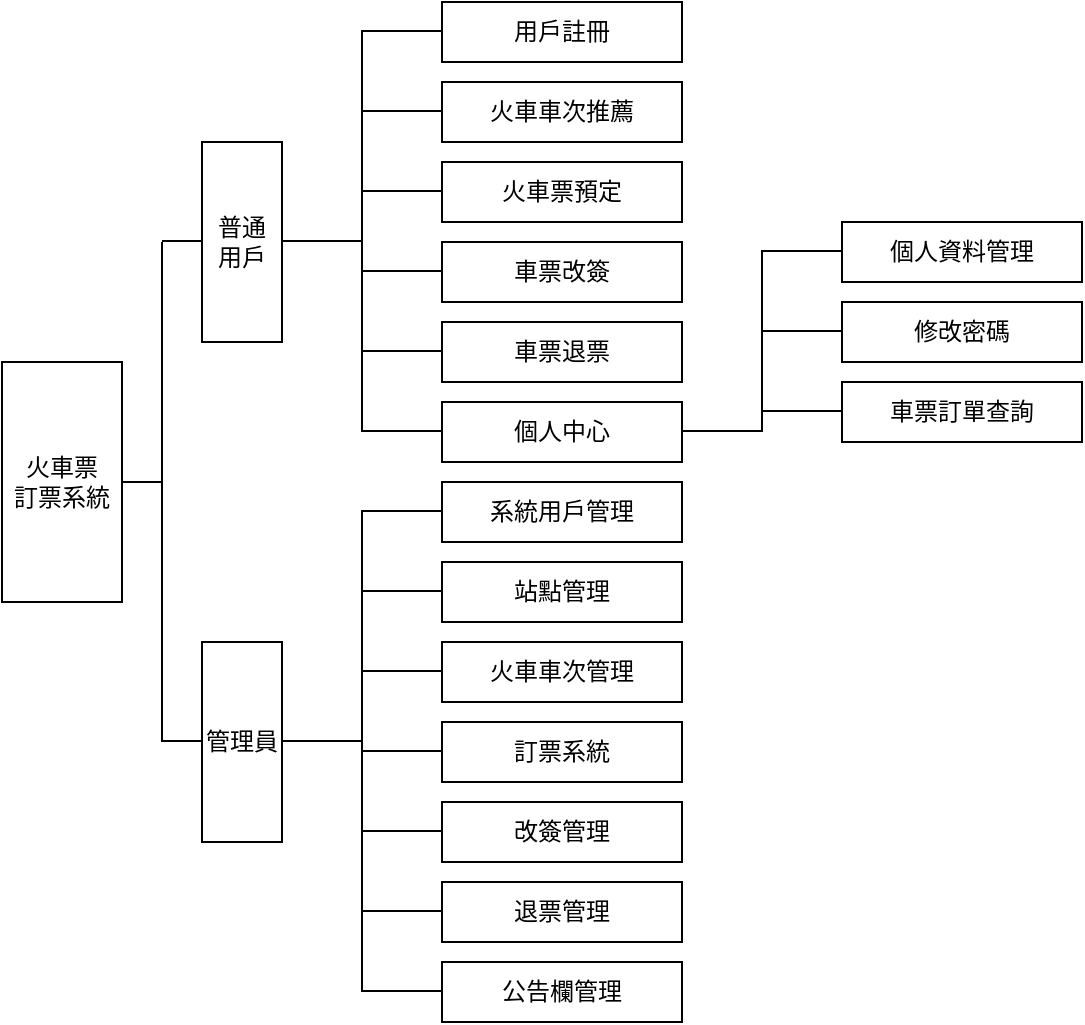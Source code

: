 <mxfile version="22.1.16" type="github">
  <diagram name="第 1 页" id="xI6E-1vBhjNvRzEAFzbU">
    <mxGraphModel dx="1050" dy="522" grid="1" gridSize="10" guides="1" tooltips="1" connect="1" arrows="1" fold="1" page="1" pageScale="1" pageWidth="827" pageHeight="1169" math="0" shadow="0">
      <root>
        <mxCell id="0" />
        <mxCell id="1" parent="0" />
        <mxCell id="NX59sS2BTYS4r-8h-B-R-1" value="用戶註冊" style="rounded=0;whiteSpace=wrap;html=1;" vertex="1" parent="1">
          <mxGeometry x="360" y="20" width="120" height="30" as="geometry" />
        </mxCell>
        <mxCell id="NX59sS2BTYS4r-8h-B-R-2" value="火車車次推薦" style="rounded=0;whiteSpace=wrap;html=1;" vertex="1" parent="1">
          <mxGeometry x="360" y="60" width="120" height="30" as="geometry" />
        </mxCell>
        <mxCell id="NX59sS2BTYS4r-8h-B-R-3" value="退票管理" style="rounded=0;whiteSpace=wrap;html=1;" vertex="1" parent="1">
          <mxGeometry x="360" y="460" width="120" height="30" as="geometry" />
        </mxCell>
        <mxCell id="NX59sS2BTYS4r-8h-B-R-4" value="車票改簽" style="rounded=0;whiteSpace=wrap;html=1;" vertex="1" parent="1">
          <mxGeometry x="360" y="140" width="120" height="30" as="geometry" />
        </mxCell>
        <mxCell id="NX59sS2BTYS4r-8h-B-R-5" value="火車票預定" style="rounded=0;whiteSpace=wrap;html=1;" vertex="1" parent="1">
          <mxGeometry x="360" y="100" width="120" height="30" as="geometry" />
        </mxCell>
        <mxCell id="NX59sS2BTYS4r-8h-B-R-6" value="車票退票" style="rounded=0;whiteSpace=wrap;html=1;" vertex="1" parent="1">
          <mxGeometry x="360" y="180" width="120" height="30" as="geometry" />
        </mxCell>
        <mxCell id="NX59sS2BTYS4r-8h-B-R-7" value="個人中心" style="rounded=0;whiteSpace=wrap;html=1;" vertex="1" parent="1">
          <mxGeometry x="360" y="220" width="120" height="30" as="geometry" />
        </mxCell>
        <mxCell id="NX59sS2BTYS4r-8h-B-R-8" value="系統用戶管理" style="rounded=0;whiteSpace=wrap;html=1;" vertex="1" parent="1">
          <mxGeometry x="360" y="260" width="120" height="30" as="geometry" />
        </mxCell>
        <mxCell id="NX59sS2BTYS4r-8h-B-R-9" value="站點管理" style="rounded=0;whiteSpace=wrap;html=1;" vertex="1" parent="1">
          <mxGeometry x="360" y="300" width="120" height="30" as="geometry" />
        </mxCell>
        <mxCell id="NX59sS2BTYS4r-8h-B-R-10" value="改簽管理" style="rounded=0;whiteSpace=wrap;html=1;" vertex="1" parent="1">
          <mxGeometry x="360" y="420" width="120" height="30" as="geometry" />
        </mxCell>
        <mxCell id="NX59sS2BTYS4r-8h-B-R-11" value="火車車次管理" style="rounded=0;whiteSpace=wrap;html=1;" vertex="1" parent="1">
          <mxGeometry x="360" y="340" width="120" height="30" as="geometry" />
        </mxCell>
        <mxCell id="NX59sS2BTYS4r-8h-B-R-12" value="訂票系統" style="rounded=0;whiteSpace=wrap;html=1;" vertex="1" parent="1">
          <mxGeometry x="360" y="380" width="120" height="30" as="geometry" />
        </mxCell>
        <mxCell id="NX59sS2BTYS4r-8h-B-R-14" value="公告欄管理" style="rounded=0;whiteSpace=wrap;html=1;" vertex="1" parent="1">
          <mxGeometry x="360" y="500" width="120" height="30" as="geometry" />
        </mxCell>
        <mxCell id="NX59sS2BTYS4r-8h-B-R-15" value="修改密碼" style="rounded=0;whiteSpace=wrap;html=1;" vertex="1" parent="1">
          <mxGeometry x="560" y="170" width="120" height="30" as="geometry" />
        </mxCell>
        <mxCell id="NX59sS2BTYS4r-8h-B-R-16" value="個人資料管理" style="rounded=0;whiteSpace=wrap;html=1;" vertex="1" parent="1">
          <mxGeometry x="560" y="130" width="120" height="30" as="geometry" />
        </mxCell>
        <mxCell id="NX59sS2BTYS4r-8h-B-R-17" value="車票訂單查詢" style="rounded=0;whiteSpace=wrap;html=1;" vertex="1" parent="1">
          <mxGeometry x="560" y="210" width="120" height="30" as="geometry" />
        </mxCell>
        <mxCell id="NX59sS2BTYS4r-8h-B-R-18" value="普通&lt;br&gt;用戶" style="rounded=0;whiteSpace=wrap;html=1;direction=south;" vertex="1" parent="1">
          <mxGeometry x="240" y="90" width="40" height="100" as="geometry" />
        </mxCell>
        <mxCell id="NX59sS2BTYS4r-8h-B-R-19" value="管理員" style="rounded=0;whiteSpace=wrap;html=1;direction=south;" vertex="1" parent="1">
          <mxGeometry x="240" y="340" width="40" height="100" as="geometry" />
        </mxCell>
        <mxCell id="NX59sS2BTYS4r-8h-B-R-20" value="火車票&lt;br&gt;訂票系統" style="rounded=0;whiteSpace=wrap;html=1;direction=south;" vertex="1" parent="1">
          <mxGeometry x="140" y="200" width="60" height="120" as="geometry" />
        </mxCell>
        <mxCell id="NX59sS2BTYS4r-8h-B-R-21" value="" style="endArrow=none;html=1;rounded=0;" edge="1" parent="1">
          <mxGeometry width="50" height="50" relative="1" as="geometry">
            <mxPoint x="200" y="260" as="sourcePoint" />
            <mxPoint x="220" y="260" as="targetPoint" />
          </mxGeometry>
        </mxCell>
        <mxCell id="NX59sS2BTYS4r-8h-B-R-23" value="" style="endArrow=none;html=1;rounded=0;" edge="1" parent="1">
          <mxGeometry width="50" height="50" relative="1" as="geometry">
            <mxPoint x="220" y="389.5" as="sourcePoint" />
            <mxPoint x="240" y="389.5" as="targetPoint" />
          </mxGeometry>
        </mxCell>
        <mxCell id="NX59sS2BTYS4r-8h-B-R-24" value="" style="endArrow=none;html=1;rounded=0;" edge="1" parent="1">
          <mxGeometry width="50" height="50" relative="1" as="geometry">
            <mxPoint x="220" y="139.5" as="sourcePoint" />
            <mxPoint x="240" y="139.5" as="targetPoint" />
          </mxGeometry>
        </mxCell>
        <mxCell id="NX59sS2BTYS4r-8h-B-R-25" value="" style="endArrow=none;html=1;rounded=0;" edge="1" parent="1">
          <mxGeometry width="50" height="50" relative="1" as="geometry">
            <mxPoint x="280" y="139.5" as="sourcePoint" />
            <mxPoint x="320" y="139.5" as="targetPoint" />
          </mxGeometry>
        </mxCell>
        <mxCell id="NX59sS2BTYS4r-8h-B-R-26" value="" style="endArrow=none;html=1;rounded=0;" edge="1" parent="1">
          <mxGeometry width="50" height="50" relative="1" as="geometry">
            <mxPoint x="320" y="34.5" as="sourcePoint" />
            <mxPoint x="360" y="34.5" as="targetPoint" />
          </mxGeometry>
        </mxCell>
        <mxCell id="NX59sS2BTYS4r-8h-B-R-27" value="" style="endArrow=none;html=1;rounded=0;" edge="1" parent="1">
          <mxGeometry width="50" height="50" relative="1" as="geometry">
            <mxPoint x="320" y="74.5" as="sourcePoint" />
            <mxPoint x="360" y="74.5" as="targetPoint" />
          </mxGeometry>
        </mxCell>
        <mxCell id="NX59sS2BTYS4r-8h-B-R-28" value="" style="endArrow=none;html=1;rounded=0;" edge="1" parent="1">
          <mxGeometry width="50" height="50" relative="1" as="geometry">
            <mxPoint x="320" y="114.5" as="sourcePoint" />
            <mxPoint x="360" y="114.5" as="targetPoint" />
          </mxGeometry>
        </mxCell>
        <mxCell id="NX59sS2BTYS4r-8h-B-R-29" value="" style="endArrow=none;html=1;rounded=0;" edge="1" parent="1">
          <mxGeometry width="50" height="50" relative="1" as="geometry">
            <mxPoint x="320" y="154.5" as="sourcePoint" />
            <mxPoint x="360" y="154.5" as="targetPoint" />
          </mxGeometry>
        </mxCell>
        <mxCell id="NX59sS2BTYS4r-8h-B-R-30" value="" style="endArrow=none;html=1;rounded=0;" edge="1" parent="1">
          <mxGeometry width="50" height="50" relative="1" as="geometry">
            <mxPoint x="320" y="234.5" as="sourcePoint" />
            <mxPoint x="360" y="234.5" as="targetPoint" />
          </mxGeometry>
        </mxCell>
        <mxCell id="NX59sS2BTYS4r-8h-B-R-32" value="" style="endArrow=none;html=1;rounded=0;" edge="1" parent="1">
          <mxGeometry width="50" height="50" relative="1" as="geometry">
            <mxPoint x="320" y="194.5" as="sourcePoint" />
            <mxPoint x="360" y="194.5" as="targetPoint" />
          </mxGeometry>
        </mxCell>
        <mxCell id="NX59sS2BTYS4r-8h-B-R-33" value="" style="endArrow=none;html=1;rounded=0;" edge="1" parent="1">
          <mxGeometry width="50" height="50" relative="1" as="geometry">
            <mxPoint x="320" y="274.5" as="sourcePoint" />
            <mxPoint x="360" y="274.5" as="targetPoint" />
          </mxGeometry>
        </mxCell>
        <mxCell id="NX59sS2BTYS4r-8h-B-R-34" value="" style="endArrow=none;html=1;rounded=0;" edge="1" parent="1">
          <mxGeometry width="50" height="50" relative="1" as="geometry">
            <mxPoint x="320" y="314.5" as="sourcePoint" />
            <mxPoint x="360" y="314.5" as="targetPoint" />
          </mxGeometry>
        </mxCell>
        <mxCell id="NX59sS2BTYS4r-8h-B-R-35" value="" style="endArrow=none;html=1;rounded=0;" edge="1" parent="1">
          <mxGeometry width="50" height="50" relative="1" as="geometry">
            <mxPoint x="320" y="354.5" as="sourcePoint" />
            <mxPoint x="360" y="354.5" as="targetPoint" />
          </mxGeometry>
        </mxCell>
        <mxCell id="NX59sS2BTYS4r-8h-B-R-36" value="" style="endArrow=none;html=1;rounded=0;" edge="1" parent="1">
          <mxGeometry width="50" height="50" relative="1" as="geometry">
            <mxPoint x="320" y="394.5" as="sourcePoint" />
            <mxPoint x="360" y="394.5" as="targetPoint" />
          </mxGeometry>
        </mxCell>
        <mxCell id="NX59sS2BTYS4r-8h-B-R-37" value="" style="endArrow=none;html=1;rounded=0;" edge="1" parent="1">
          <mxGeometry width="50" height="50" relative="1" as="geometry">
            <mxPoint x="320" y="434.5" as="sourcePoint" />
            <mxPoint x="360" y="434.5" as="targetPoint" />
          </mxGeometry>
        </mxCell>
        <mxCell id="NX59sS2BTYS4r-8h-B-R-38" value="" style="endArrow=none;html=1;rounded=0;" edge="1" parent="1">
          <mxGeometry width="50" height="50" relative="1" as="geometry">
            <mxPoint x="320" y="474.5" as="sourcePoint" />
            <mxPoint x="360" y="474.5" as="targetPoint" />
          </mxGeometry>
        </mxCell>
        <mxCell id="NX59sS2BTYS4r-8h-B-R-39" value="" style="endArrow=none;html=1;rounded=0;" edge="1" parent="1">
          <mxGeometry width="50" height="50" relative="1" as="geometry">
            <mxPoint x="320" y="514.5" as="sourcePoint" />
            <mxPoint x="360" y="514.5" as="targetPoint" />
          </mxGeometry>
        </mxCell>
        <mxCell id="NX59sS2BTYS4r-8h-B-R-56" value="" style="endArrow=none;html=1;rounded=0;" edge="1" parent="1">
          <mxGeometry width="50" height="50" relative="1" as="geometry">
            <mxPoint x="520" y="144.5" as="sourcePoint" />
            <mxPoint x="560" y="144.5" as="targetPoint" />
          </mxGeometry>
        </mxCell>
        <mxCell id="NX59sS2BTYS4r-8h-B-R-57" value="" style="endArrow=none;html=1;rounded=0;" edge="1" parent="1">
          <mxGeometry width="50" height="50" relative="1" as="geometry">
            <mxPoint x="520" y="184.5" as="sourcePoint" />
            <mxPoint x="560" y="184.5" as="targetPoint" />
          </mxGeometry>
        </mxCell>
        <mxCell id="NX59sS2BTYS4r-8h-B-R-58" value="" style="endArrow=none;html=1;rounded=0;" edge="1" parent="1">
          <mxGeometry width="50" height="50" relative="1" as="geometry">
            <mxPoint x="520" y="224.5" as="sourcePoint" />
            <mxPoint x="560" y="224.5" as="targetPoint" />
          </mxGeometry>
        </mxCell>
        <mxCell id="NX59sS2BTYS4r-8h-B-R-59" value="" style="endArrow=none;html=1;rounded=0;" edge="1" parent="1">
          <mxGeometry width="50" height="50" relative="1" as="geometry">
            <mxPoint x="480" y="234.5" as="sourcePoint" />
            <mxPoint x="520" y="234.5" as="targetPoint" />
          </mxGeometry>
        </mxCell>
        <mxCell id="NX59sS2BTYS4r-8h-B-R-62" value="" style="endArrow=none;html=1;rounded=0;endSize=6;" edge="1" parent="1">
          <mxGeometry width="50" height="50" relative="1" as="geometry">
            <mxPoint x="520" y="235" as="sourcePoint" />
            <mxPoint x="520" y="144" as="targetPoint" />
          </mxGeometry>
        </mxCell>
        <mxCell id="NX59sS2BTYS4r-8h-B-R-63" value="" style="endArrow=none;html=1;rounded=0;endSize=6;" edge="1" parent="1">
          <mxGeometry width="50" height="50" relative="1" as="geometry">
            <mxPoint x="320" y="235" as="sourcePoint" />
            <mxPoint x="320" y="34" as="targetPoint" />
          </mxGeometry>
        </mxCell>
        <mxCell id="NX59sS2BTYS4r-8h-B-R-64" value="" style="endArrow=none;html=1;rounded=0;endSize=6;" edge="1" parent="1">
          <mxGeometry width="50" height="50" relative="1" as="geometry">
            <mxPoint x="320" y="515" as="sourcePoint" />
            <mxPoint x="320" y="274" as="targetPoint" />
          </mxGeometry>
        </mxCell>
        <mxCell id="NX59sS2BTYS4r-8h-B-R-66" value="" style="endArrow=none;html=1;rounded=0;" edge="1" parent="1">
          <mxGeometry width="50" height="50" relative="1" as="geometry">
            <mxPoint x="280" y="389.5" as="sourcePoint" />
            <mxPoint x="320" y="389.5" as="targetPoint" />
          </mxGeometry>
        </mxCell>
        <mxCell id="NX59sS2BTYS4r-8h-B-R-67" value="" style="endArrow=none;html=1;rounded=0;" edge="1" parent="1">
          <mxGeometry width="50" height="50" relative="1" as="geometry">
            <mxPoint x="220" y="390" as="sourcePoint" />
            <mxPoint x="220" y="140" as="targetPoint" />
          </mxGeometry>
        </mxCell>
      </root>
    </mxGraphModel>
  </diagram>
</mxfile>

